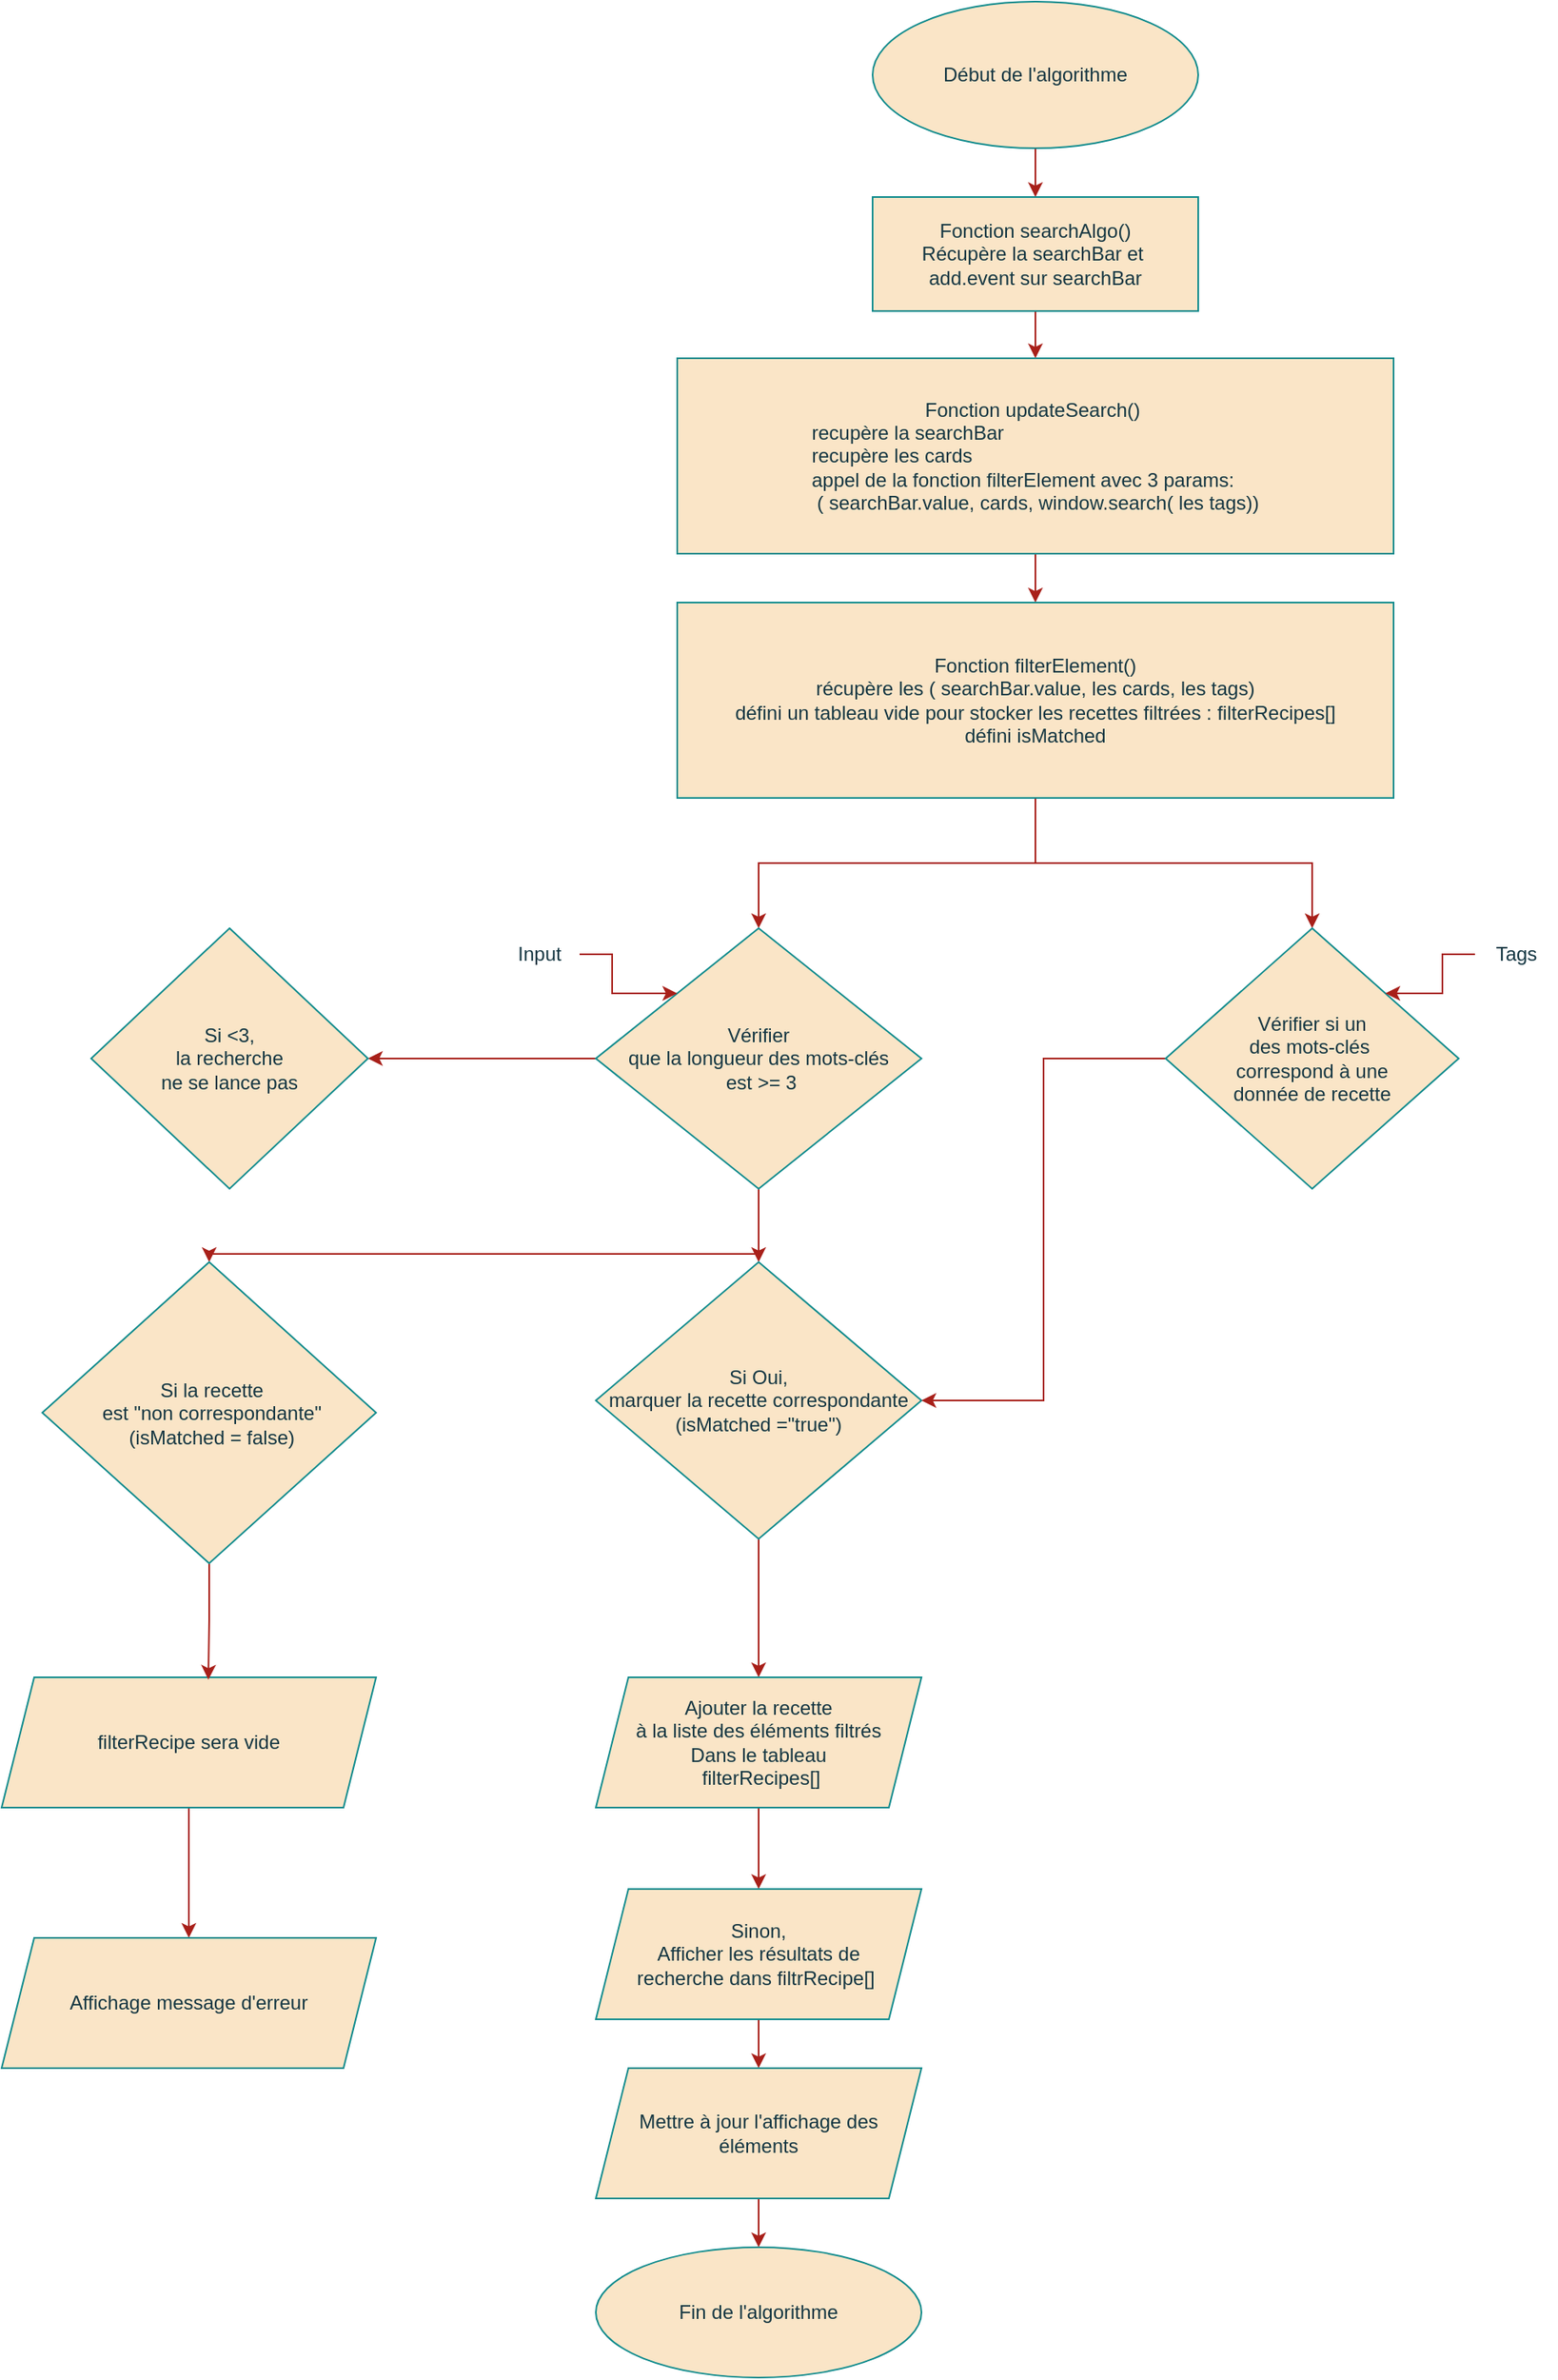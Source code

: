<mxfile version="21.3.0" type="github">
  <diagram name="Page-1" id="CaVi-aEHdHtz-sd3TJJU">
    <mxGraphModel dx="3566" dy="2177" grid="1" gridSize="10" guides="1" tooltips="1" connect="1" arrows="1" fold="1" page="1" pageScale="1" pageWidth="827" pageHeight="1169" background="none" math="0" shadow="0">
      <root>
        <mxCell id="0" />
        <mxCell id="1" parent="0" />
        <mxCell id="NdfaDMDxE9CkbkElT088-23" value="" style="edgeStyle=orthogonalEdgeStyle;rounded=0;orthogonalLoop=1;jettySize=auto;html=1;strokeColor=#A8201A;fontColor=#143642;fillColor=#FAE5C7;" edge="1" parent="1" source="PqLdQz6lLYGXUWiKdrje-28" target="NdfaDMDxE9CkbkElT088-22">
          <mxGeometry relative="1" as="geometry" />
        </mxCell>
        <mxCell id="PqLdQz6lLYGXUWiKdrje-28" value="filterRecipe sera vide" style="shape=parallelogram;perimeter=parallelogramPerimeter;whiteSpace=wrap;html=1;fixedSize=1;labelBackgroundColor=none;fillColor=#FAE5C7;strokeColor=#0F8B8D;fontColor=#143642;rounded=0;" parent="1" vertex="1">
          <mxGeometry x="-1035" y="-140" width="230" height="80" as="geometry" />
        </mxCell>
        <mxCell id="PqLdQz6lLYGXUWiKdrje-79" value="" style="edgeStyle=orthogonalEdgeStyle;rounded=0;orthogonalLoop=1;jettySize=auto;html=1;labelBackgroundColor=none;strokeColor=#A8201A;fontColor=default;" parent="1" source="PqLdQz6lLYGXUWiKdrje-80" target="PqLdQz6lLYGXUWiKdrje-82" edge="1">
          <mxGeometry relative="1" as="geometry" />
        </mxCell>
        <mxCell id="PqLdQz6lLYGXUWiKdrje-80" value="Début de l&#39;algorithme" style="ellipse;whiteSpace=wrap;html=1;fillColor=#FAE5C7;strokeColor=#0F8B8D;labelBackgroundColor=none;fontColor=#143642;rounded=0;" parent="1" vertex="1">
          <mxGeometry x="-500" y="-1169" width="200" height="90" as="geometry" />
        </mxCell>
        <mxCell id="PqLdQz6lLYGXUWiKdrje-81" style="edgeStyle=orthogonalEdgeStyle;rounded=0;orthogonalLoop=1;jettySize=auto;html=1;entryX=0.5;entryY=0;entryDx=0;entryDy=0;labelBackgroundColor=none;strokeColor=#A8201A;fontColor=default;" parent="1" source="PqLdQz6lLYGXUWiKdrje-82" target="PqLdQz6lLYGXUWiKdrje-84" edge="1">
          <mxGeometry relative="1" as="geometry" />
        </mxCell>
        <mxCell id="PqLdQz6lLYGXUWiKdrje-82" value="Fonction searchAlgo()&lt;br&gt;Récupère la searchBar et&amp;nbsp;&lt;br&gt;add.event sur searchBar" style="rounded=0;whiteSpace=wrap;html=1;labelBackgroundColor=none;fillColor=#FAE5C7;strokeColor=#0F8B8D;fontColor=#143642;" parent="1" vertex="1">
          <mxGeometry x="-500" y="-1049" width="200" height="70" as="geometry" />
        </mxCell>
        <mxCell id="PqLdQz6lLYGXUWiKdrje-83" value="" style="edgeStyle=orthogonalEdgeStyle;rounded=0;orthogonalLoop=1;jettySize=auto;html=1;labelBackgroundColor=none;strokeColor=#A8201A;fontColor=default;" parent="1" source="PqLdQz6lLYGXUWiKdrje-84" target="PqLdQz6lLYGXUWiKdrje-87" edge="1">
          <mxGeometry relative="1" as="geometry" />
        </mxCell>
        <mxCell id="PqLdQz6lLYGXUWiKdrje-84" value="Fonction updateSearch()&amp;nbsp;&lt;br&gt;&lt;div style=&quot;text-align: left;&quot;&gt;&lt;span style=&quot;background-color: initial;&quot;&gt;recupère la searchBar&lt;/span&gt;&lt;/div&gt;&lt;div style=&quot;text-align: left;&quot;&gt;&lt;span style=&quot;background-color: initial;&quot;&gt;recupère les cards&lt;/span&gt;&lt;/div&gt;&lt;div style=&quot;text-align: left;&quot;&gt;&lt;span style=&quot;background-color: initial;&quot;&gt;appel de la fonction filterElement avec 3 params:&lt;/span&gt;&lt;/div&gt;&lt;div style=&quot;text-align: left;&quot;&gt;&lt;span style=&quot;background-color: initial;&quot;&gt;&amp;nbsp;( searchBar.value,&amp;nbsp;&lt;/span&gt;&lt;span style=&quot;background-color: initial;&quot;&gt;cards,&lt;/span&gt;&lt;span style=&quot;background-color: initial;&quot;&gt;&amp;nbsp;window.search( les tags))&lt;/span&gt;&lt;/div&gt;" style="rounded=0;whiteSpace=wrap;html=1;labelBackgroundColor=none;fillColor=#FAE5C7;strokeColor=#0F8B8D;fontColor=#143642;" parent="1" vertex="1">
          <mxGeometry x="-620" y="-950" width="440" height="120" as="geometry" />
        </mxCell>
        <mxCell id="PqLdQz6lLYGXUWiKdrje-85" style="edgeStyle=orthogonalEdgeStyle;rounded=0;orthogonalLoop=1;jettySize=auto;html=1;entryX=0.5;entryY=0;entryDx=0;entryDy=0;labelBackgroundColor=none;strokeColor=#A8201A;fontColor=default;" parent="1" source="PqLdQz6lLYGXUWiKdrje-87" target="PqLdQz6lLYGXUWiKdrje-90" edge="1">
          <mxGeometry relative="1" as="geometry" />
        </mxCell>
        <mxCell id="PqLdQz6lLYGXUWiKdrje-86" style="edgeStyle=orthogonalEdgeStyle;rounded=0;orthogonalLoop=1;jettySize=auto;html=1;entryX=0.5;entryY=0;entryDx=0;entryDy=0;labelBackgroundColor=none;strokeColor=#A8201A;fontColor=default;" parent="1" source="PqLdQz6lLYGXUWiKdrje-87" target="PqLdQz6lLYGXUWiKdrje-114" edge="1">
          <mxGeometry relative="1" as="geometry" />
        </mxCell>
        <mxCell id="PqLdQz6lLYGXUWiKdrje-87" value="Fonction filterElement()&lt;br&gt;récupère les ( searchBar.value,&amp;nbsp;les cards,&amp;nbsp;les tags)&lt;br&gt;défini un tableau vide pour stocker les recettes filtrées : filterRecipes[]&lt;br&gt;défini isMatched" style="rounded=0;whiteSpace=wrap;html=1;labelBackgroundColor=none;fillColor=#FAE5C7;strokeColor=#0F8B8D;fontColor=#143642;" parent="1" vertex="1">
          <mxGeometry x="-620" y="-800" width="440" height="120" as="geometry" />
        </mxCell>
        <mxCell id="PqLdQz6lLYGXUWiKdrje-88" value="" style="edgeStyle=orthogonalEdgeStyle;rounded=0;orthogonalLoop=1;jettySize=auto;html=1;labelBackgroundColor=none;strokeColor=#A8201A;fontColor=default;" parent="1" source="PqLdQz6lLYGXUWiKdrje-90" target="PqLdQz6lLYGXUWiKdrje-92" edge="1">
          <mxGeometry relative="1" as="geometry" />
        </mxCell>
        <mxCell id="NdfaDMDxE9CkbkElT088-17" style="edgeStyle=orthogonalEdgeStyle;rounded=0;orthogonalLoop=1;jettySize=auto;html=1;strokeColor=#A8201A;fontColor=#143642;fillColor=#FAE5C7;" edge="1" parent="1" source="PqLdQz6lLYGXUWiKdrje-90" target="NdfaDMDxE9CkbkElT088-12">
          <mxGeometry relative="1" as="geometry" />
        </mxCell>
        <mxCell id="NdfaDMDxE9CkbkElT088-19" style="edgeStyle=orthogonalEdgeStyle;rounded=0;orthogonalLoop=1;jettySize=auto;html=1;entryX=0.5;entryY=0;entryDx=0;entryDy=0;strokeColor=#A8201A;fontColor=#143642;fillColor=#FAE5C7;" edge="1" parent="1" source="PqLdQz6lLYGXUWiKdrje-90" target="PqLdQz6lLYGXUWiKdrje-119">
          <mxGeometry relative="1" as="geometry">
            <Array as="points">
              <mxPoint x="-570" y="-400" />
              <mxPoint x="-907" y="-400" />
            </Array>
          </mxGeometry>
        </mxCell>
        <mxCell id="PqLdQz6lLYGXUWiKdrje-90" value="Vérifier &lt;br&gt;que la longueur des mots-clés&lt;br&gt;&amp;nbsp;est &amp;gt;= 3 " style="rhombus;whiteSpace=wrap;html=1;rounded=0;labelBackgroundColor=none;fillColor=#FAE5C7;strokeColor=#0F8B8D;fontColor=#143642;" parent="1" vertex="1">
          <mxGeometry x="-670" y="-600" width="200" height="160" as="geometry" />
        </mxCell>
        <mxCell id="NdfaDMDxE9CkbkElT088-20" style="edgeStyle=orthogonalEdgeStyle;rounded=0;orthogonalLoop=1;jettySize=auto;html=1;strokeColor=#A8201A;fontColor=#143642;fillColor=#FAE5C7;" edge="1" parent="1" source="PqLdQz6lLYGXUWiKdrje-92" target="PqLdQz6lLYGXUWiKdrje-98">
          <mxGeometry relative="1" as="geometry" />
        </mxCell>
        <mxCell id="PqLdQz6lLYGXUWiKdrje-92" value="Si Oui, &lt;br&gt;marquer la recette correspondante (isMatched =&quot;true&quot;)" style="rhombus;whiteSpace=wrap;html=1;labelBackgroundColor=none;fillColor=#FAE5C7;strokeColor=#0F8B8D;fontColor=#143642;rounded=0;" parent="1" vertex="1">
          <mxGeometry x="-670" y="-395" width="200" height="170" as="geometry" />
        </mxCell>
        <mxCell id="PqLdQz6lLYGXUWiKdrje-97" value="" style="edgeStyle=orthogonalEdgeStyle;rounded=0;orthogonalLoop=1;jettySize=auto;html=1;labelBackgroundColor=none;strokeColor=#A8201A;fontColor=default;" parent="1" source="PqLdQz6lLYGXUWiKdrje-98" edge="1">
          <mxGeometry relative="1" as="geometry">
            <mxPoint x="-570" y="-10" as="targetPoint" />
          </mxGeometry>
        </mxCell>
        <mxCell id="PqLdQz6lLYGXUWiKdrje-98" value="Ajouter la recette&lt;br&gt;à la liste des éléments filtrés&lt;br&gt;Dans le tableau&lt;br&gt;&amp;nbsp;filterRecipes[]" style="shape=parallelogram;perimeter=parallelogramPerimeter;whiteSpace=wrap;html=1;fixedSize=1;labelBackgroundColor=none;fillColor=#FAE5C7;strokeColor=#0F8B8D;fontColor=#143642;rounded=0;" parent="1" vertex="1">
          <mxGeometry x="-670" y="-140" width="200" height="80" as="geometry" />
        </mxCell>
        <mxCell id="PqLdQz6lLYGXUWiKdrje-102" value="" style="edgeStyle=orthogonalEdgeStyle;rounded=0;orthogonalLoop=1;jettySize=auto;html=1;labelBackgroundColor=none;strokeColor=#A8201A;fontColor=default;" parent="1" source="PqLdQz6lLYGXUWiKdrje-103" target="PqLdQz6lLYGXUWiKdrje-105" edge="1">
          <mxGeometry relative="1" as="geometry" />
        </mxCell>
        <mxCell id="PqLdQz6lLYGXUWiKdrje-103" value="Sinon,&lt;br&gt;Afficher les résultats de&lt;br&gt;recherche dans filtrRecipe[]&amp;nbsp;" style="shape=parallelogram;perimeter=parallelogramPerimeter;whiteSpace=wrap;html=1;fixedSize=1;labelBackgroundColor=none;fillColor=#FAE5C7;strokeColor=#0F8B8D;fontColor=#143642;rounded=0;" parent="1" vertex="1">
          <mxGeometry x="-670" y="-10" width="200" height="80" as="geometry" />
        </mxCell>
        <mxCell id="PqLdQz6lLYGXUWiKdrje-104" value="" style="edgeStyle=orthogonalEdgeStyle;rounded=0;orthogonalLoop=1;jettySize=auto;html=1;labelBackgroundColor=none;strokeColor=#A8201A;fontColor=default;" parent="1" source="PqLdQz6lLYGXUWiKdrje-105" target="PqLdQz6lLYGXUWiKdrje-106" edge="1">
          <mxGeometry relative="1" as="geometry" />
        </mxCell>
        <mxCell id="PqLdQz6lLYGXUWiKdrje-105" value="Mettre à jour l&#39;affichage des éléments" style="shape=parallelogram;perimeter=parallelogramPerimeter;whiteSpace=wrap;html=1;fixedSize=1;labelBackgroundColor=none;fillColor=#FAE5C7;strokeColor=#0F8B8D;fontColor=#143642;rounded=0;" parent="1" vertex="1">
          <mxGeometry x="-670" y="100" width="200" height="80" as="geometry" />
        </mxCell>
        <mxCell id="PqLdQz6lLYGXUWiKdrje-106" value="Fin de l&#39;algorithme" style="ellipse;whiteSpace=wrap;html=1;labelBackgroundColor=none;fillColor=#FAE5C7;strokeColor=#0F8B8D;fontColor=#143642;rounded=0;" parent="1" vertex="1">
          <mxGeometry x="-670" y="210" width="200" height="80" as="geometry" />
        </mxCell>
        <mxCell id="PqLdQz6lLYGXUWiKdrje-107" style="edgeStyle=orthogonalEdgeStyle;rounded=0;orthogonalLoop=1;jettySize=auto;html=1;exitX=0.5;exitY=1;exitDx=0;exitDy=0;labelBackgroundColor=none;strokeColor=#A8201A;fontColor=default;" parent="1" source="PqLdQz6lLYGXUWiKdrje-92" target="PqLdQz6lLYGXUWiKdrje-92" edge="1">
          <mxGeometry relative="1" as="geometry" />
        </mxCell>
        <mxCell id="NdfaDMDxE9CkbkElT088-3" style="edgeStyle=orthogonalEdgeStyle;rounded=0;orthogonalLoop=1;jettySize=auto;html=1;entryX=1;entryY=0.5;entryDx=0;entryDy=0;strokeColor=#A8201A;fontColor=#143642;fillColor=#FAE5C7;" edge="1" parent="1" source="PqLdQz6lLYGXUWiKdrje-114" target="PqLdQz6lLYGXUWiKdrje-92">
          <mxGeometry relative="1" as="geometry" />
        </mxCell>
        <mxCell id="PqLdQz6lLYGXUWiKdrje-114" value="Vérifier si un &lt;br&gt;des mots-clés&amp;nbsp;&lt;br&gt;correspond à une &lt;br&gt;donnée de recette" style="rhombus;whiteSpace=wrap;html=1;rounded=0;labelBackgroundColor=none;fillColor=#FAE5C7;strokeColor=#0F8B8D;fontColor=#143642;" parent="1" vertex="1">
          <mxGeometry x="-320" y="-600" width="180" height="160" as="geometry" />
        </mxCell>
        <mxCell id="NdfaDMDxE9CkbkElT088-21" style="edgeStyle=orthogonalEdgeStyle;rounded=0;orthogonalLoop=1;jettySize=auto;html=1;entryX=0.552;entryY=0.018;entryDx=0;entryDy=0;entryPerimeter=0;strokeColor=#A8201A;fontColor=#143642;fillColor=#FAE5C7;" edge="1" parent="1" source="PqLdQz6lLYGXUWiKdrje-119" target="PqLdQz6lLYGXUWiKdrje-28">
          <mxGeometry relative="1" as="geometry" />
        </mxCell>
        <mxCell id="PqLdQz6lLYGXUWiKdrje-119" value="&amp;nbsp;Si la recette&lt;br style=&quot;border-color: var(--border-color);&quot;&gt;&amp;nbsp;est &quot;non correspondante&quot;&lt;br style=&quot;border-color: var(--border-color);&quot;&gt;&amp;nbsp;(isMatched = false)" style="rhombus;whiteSpace=wrap;html=1;rounded=0;labelBackgroundColor=none;fillColor=#FAE5C7;strokeColor=#0F8B8D;fontColor=#143642;" parent="1" vertex="1">
          <mxGeometry x="-1010" y="-395" width="205" height="185" as="geometry" />
        </mxCell>
        <mxCell id="NdfaDMDxE9CkbkElT088-15" style="edgeStyle=orthogonalEdgeStyle;rounded=0;orthogonalLoop=1;jettySize=auto;html=1;entryX=0;entryY=0;entryDx=0;entryDy=0;strokeColor=#A8201A;fontColor=#143642;fillColor=#FAE5C7;" edge="1" parent="1" source="NdfaDMDxE9CkbkElT088-7" target="PqLdQz6lLYGXUWiKdrje-90">
          <mxGeometry relative="1" as="geometry" />
        </mxCell>
        <mxCell id="NdfaDMDxE9CkbkElT088-7" value="Input" style="text;html=1;align=center;verticalAlign=middle;resizable=0;points=[];autosize=1;strokeColor=none;fillColor=none;fontColor=#143642;" vertex="1" parent="1">
          <mxGeometry x="-730" y="-599" width="50" height="30" as="geometry" />
        </mxCell>
        <mxCell id="NdfaDMDxE9CkbkElT088-16" style="edgeStyle=orthogonalEdgeStyle;rounded=0;orthogonalLoop=1;jettySize=auto;html=1;entryX=1;entryY=0;entryDx=0;entryDy=0;strokeColor=#A8201A;fontColor=#143642;fillColor=#FAE5C7;" edge="1" parent="1" source="NdfaDMDxE9CkbkElT088-10" target="PqLdQz6lLYGXUWiKdrje-114">
          <mxGeometry relative="1" as="geometry" />
        </mxCell>
        <mxCell id="NdfaDMDxE9CkbkElT088-10" value="Tags" style="text;html=1;align=center;verticalAlign=middle;resizable=0;points=[];autosize=1;strokeColor=none;fillColor=none;fontColor=#143642;" vertex="1" parent="1">
          <mxGeometry x="-130" y="-599" width="50" height="30" as="geometry" />
        </mxCell>
        <mxCell id="NdfaDMDxE9CkbkElT088-12" value="Si &amp;lt;3, &lt;br&gt;la recherche &lt;br&gt;ne se lance pas" style="rhombus;whiteSpace=wrap;html=1;strokeColor=#0F8B8D;fontColor=#143642;fillColor=#FAE5C7;" vertex="1" parent="1">
          <mxGeometry x="-980" y="-600" width="170" height="160" as="geometry" />
        </mxCell>
        <mxCell id="NdfaDMDxE9CkbkElT088-22" value="Affichage message d&#39;erreur" style="shape=parallelogram;perimeter=parallelogramPerimeter;whiteSpace=wrap;html=1;fixedSize=1;labelBackgroundColor=none;fillColor=#FAE5C7;strokeColor=#0F8B8D;fontColor=#143642;rounded=0;" vertex="1" parent="1">
          <mxGeometry x="-1035" y="20" width="230" height="80" as="geometry" />
        </mxCell>
      </root>
    </mxGraphModel>
  </diagram>
</mxfile>

